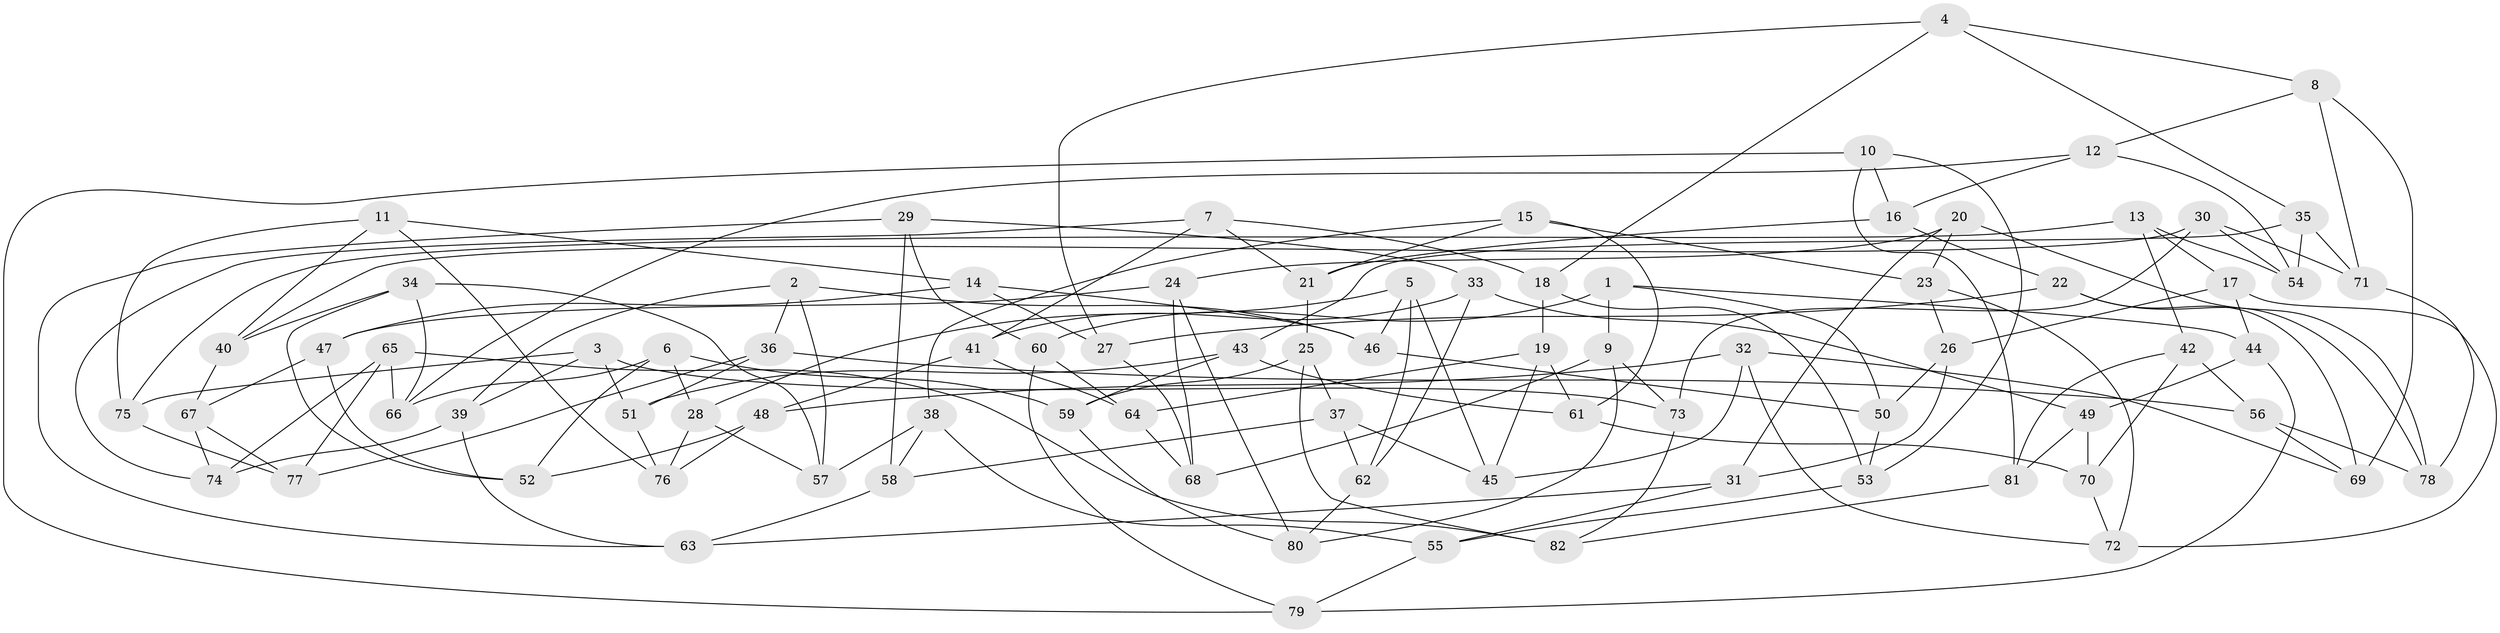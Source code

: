 // coarse degree distribution, {6: 0.21875, 7: 0.125, 9: 0.03125, 4: 0.3125, 8: 0.125, 5: 0.03125, 10: 0.03125, 15: 0.03125, 17: 0.03125, 3: 0.0625}
// Generated by graph-tools (version 1.1) at 2025/20/03/04/25 18:20:51]
// undirected, 82 vertices, 164 edges
graph export_dot {
graph [start="1"]
  node [color=gray90,style=filled];
  1;
  2;
  3;
  4;
  5;
  6;
  7;
  8;
  9;
  10;
  11;
  12;
  13;
  14;
  15;
  16;
  17;
  18;
  19;
  20;
  21;
  22;
  23;
  24;
  25;
  26;
  27;
  28;
  29;
  30;
  31;
  32;
  33;
  34;
  35;
  36;
  37;
  38;
  39;
  40;
  41;
  42;
  43;
  44;
  45;
  46;
  47;
  48;
  49;
  50;
  51;
  52;
  53;
  54;
  55;
  56;
  57;
  58;
  59;
  60;
  61;
  62;
  63;
  64;
  65;
  66;
  67;
  68;
  69;
  70;
  71;
  72;
  73;
  74;
  75;
  76;
  77;
  78;
  79;
  80;
  81;
  82;
  1 -- 50;
  1 -- 44;
  1 -- 9;
  1 -- 60;
  2 -- 36;
  2 -- 57;
  2 -- 46;
  2 -- 39;
  3 -- 51;
  3 -- 39;
  3 -- 73;
  3 -- 75;
  4 -- 35;
  4 -- 18;
  4 -- 27;
  4 -- 8;
  5 -- 62;
  5 -- 28;
  5 -- 46;
  5 -- 45;
  6 -- 28;
  6 -- 52;
  6 -- 66;
  6 -- 59;
  7 -- 41;
  7 -- 21;
  7 -- 18;
  7 -- 74;
  8 -- 71;
  8 -- 12;
  8 -- 69;
  9 -- 73;
  9 -- 80;
  9 -- 68;
  10 -- 53;
  10 -- 79;
  10 -- 16;
  10 -- 81;
  11 -- 14;
  11 -- 75;
  11 -- 40;
  11 -- 76;
  12 -- 16;
  12 -- 54;
  12 -- 66;
  13 -- 42;
  13 -- 17;
  13 -- 54;
  13 -- 75;
  14 -- 47;
  14 -- 27;
  14 -- 46;
  15 -- 38;
  15 -- 21;
  15 -- 61;
  15 -- 23;
  16 -- 22;
  16 -- 21;
  17 -- 26;
  17 -- 44;
  17 -- 72;
  18 -- 53;
  18 -- 19;
  19 -- 61;
  19 -- 45;
  19 -- 64;
  20 -- 23;
  20 -- 78;
  20 -- 31;
  20 -- 24;
  21 -- 25;
  22 -- 78;
  22 -- 27;
  22 -- 69;
  23 -- 26;
  23 -- 72;
  24 -- 47;
  24 -- 68;
  24 -- 80;
  25 -- 37;
  25 -- 82;
  25 -- 59;
  26 -- 31;
  26 -- 50;
  27 -- 68;
  28 -- 57;
  28 -- 76;
  29 -- 33;
  29 -- 58;
  29 -- 63;
  29 -- 60;
  30 -- 71;
  30 -- 40;
  30 -- 73;
  30 -- 54;
  31 -- 63;
  31 -- 55;
  32 -- 45;
  32 -- 48;
  32 -- 69;
  32 -- 72;
  33 -- 49;
  33 -- 62;
  33 -- 41;
  34 -- 52;
  34 -- 66;
  34 -- 40;
  34 -- 57;
  35 -- 71;
  35 -- 43;
  35 -- 54;
  36 -- 77;
  36 -- 56;
  36 -- 51;
  37 -- 45;
  37 -- 58;
  37 -- 62;
  38 -- 57;
  38 -- 55;
  38 -- 58;
  39 -- 74;
  39 -- 63;
  40 -- 67;
  41 -- 64;
  41 -- 48;
  42 -- 70;
  42 -- 81;
  42 -- 56;
  43 -- 51;
  43 -- 61;
  43 -- 59;
  44 -- 79;
  44 -- 49;
  46 -- 50;
  47 -- 52;
  47 -- 67;
  48 -- 52;
  48 -- 76;
  49 -- 81;
  49 -- 70;
  50 -- 53;
  51 -- 76;
  53 -- 55;
  55 -- 79;
  56 -- 78;
  56 -- 69;
  58 -- 63;
  59 -- 80;
  60 -- 79;
  60 -- 64;
  61 -- 70;
  62 -- 80;
  64 -- 68;
  65 -- 82;
  65 -- 77;
  65 -- 74;
  65 -- 66;
  67 -- 77;
  67 -- 74;
  70 -- 72;
  71 -- 78;
  73 -- 82;
  75 -- 77;
  81 -- 82;
}
